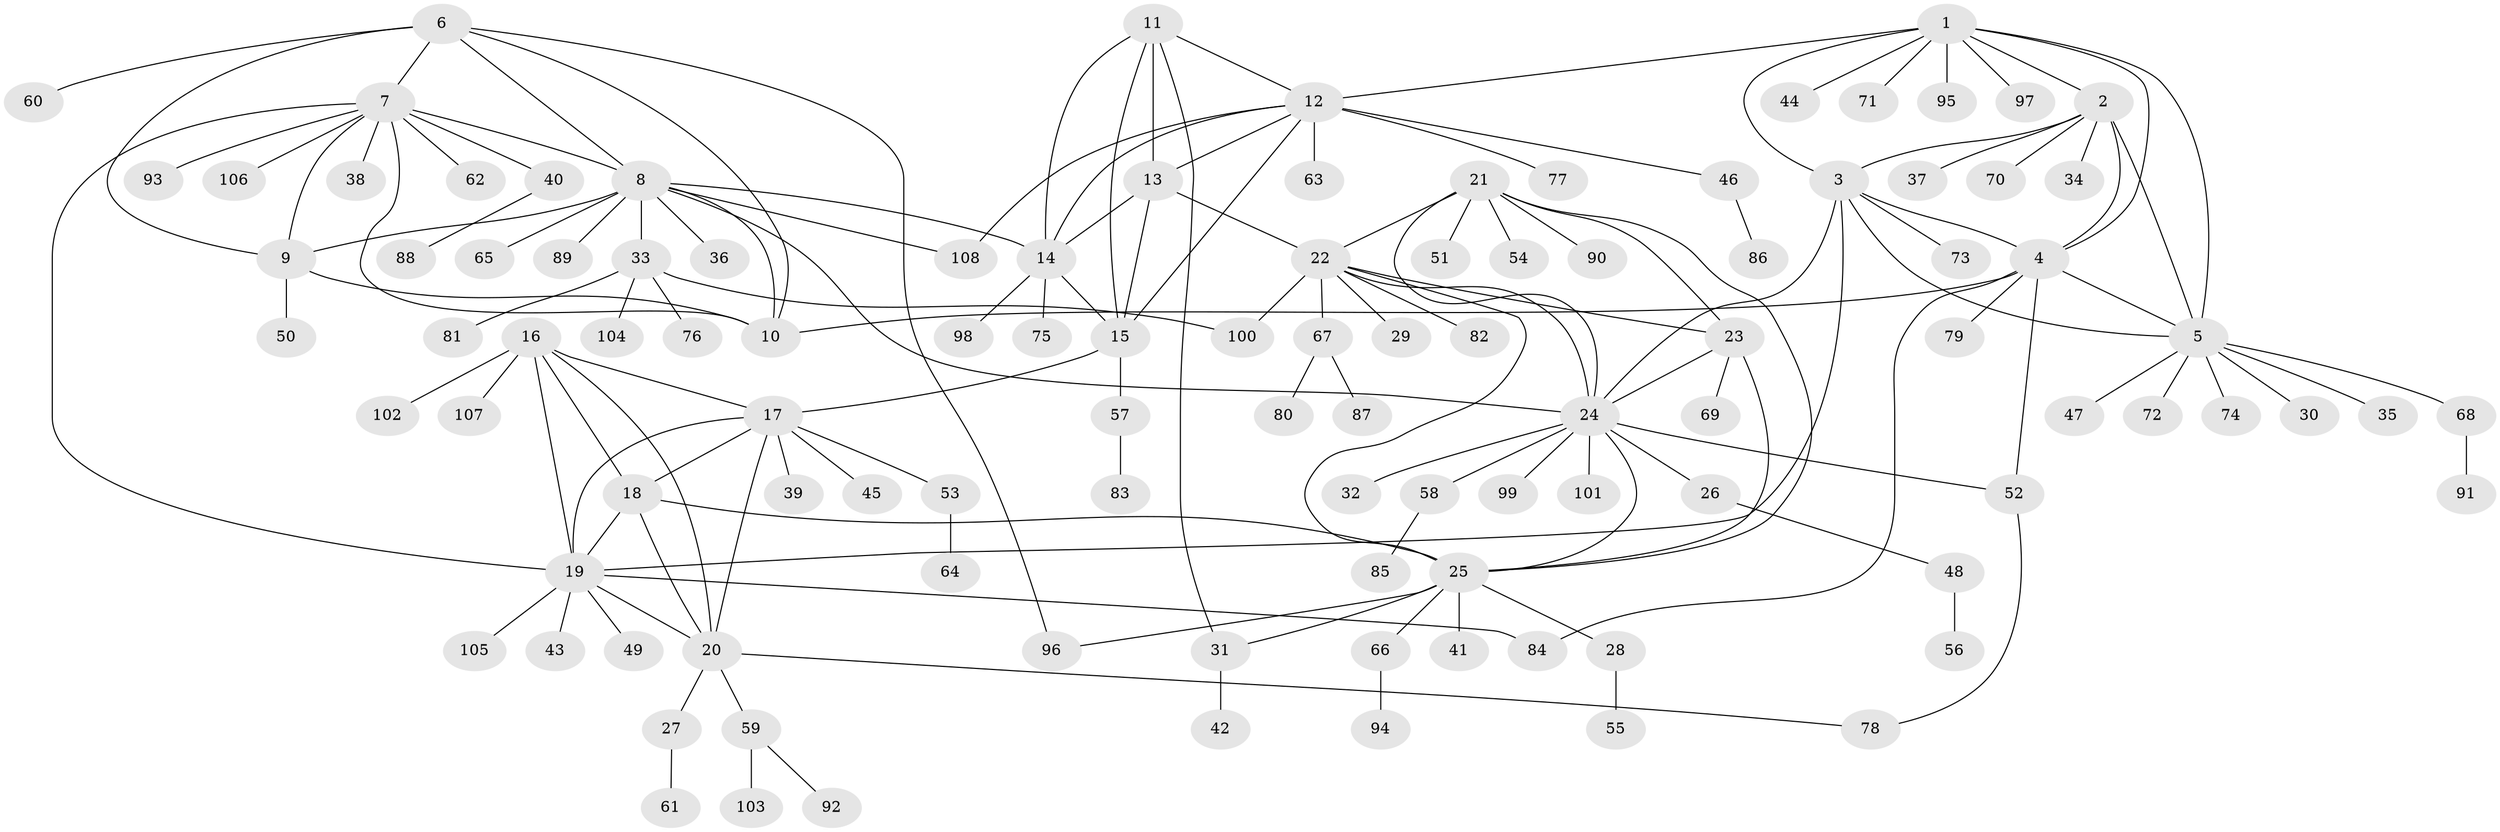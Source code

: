 // Generated by graph-tools (version 1.1) at 2025/16/03/09/25 04:16:05]
// undirected, 108 vertices, 150 edges
graph export_dot {
graph [start="1"]
  node [color=gray90,style=filled];
  1;
  2;
  3;
  4;
  5;
  6;
  7;
  8;
  9;
  10;
  11;
  12;
  13;
  14;
  15;
  16;
  17;
  18;
  19;
  20;
  21;
  22;
  23;
  24;
  25;
  26;
  27;
  28;
  29;
  30;
  31;
  32;
  33;
  34;
  35;
  36;
  37;
  38;
  39;
  40;
  41;
  42;
  43;
  44;
  45;
  46;
  47;
  48;
  49;
  50;
  51;
  52;
  53;
  54;
  55;
  56;
  57;
  58;
  59;
  60;
  61;
  62;
  63;
  64;
  65;
  66;
  67;
  68;
  69;
  70;
  71;
  72;
  73;
  74;
  75;
  76;
  77;
  78;
  79;
  80;
  81;
  82;
  83;
  84;
  85;
  86;
  87;
  88;
  89;
  90;
  91;
  92;
  93;
  94;
  95;
  96;
  97;
  98;
  99;
  100;
  101;
  102;
  103;
  104;
  105;
  106;
  107;
  108;
  1 -- 2;
  1 -- 3;
  1 -- 4;
  1 -- 5;
  1 -- 12;
  1 -- 44;
  1 -- 71;
  1 -- 95;
  1 -- 97;
  2 -- 3;
  2 -- 4;
  2 -- 5;
  2 -- 34;
  2 -- 37;
  2 -- 70;
  3 -- 4;
  3 -- 5;
  3 -- 19;
  3 -- 24;
  3 -- 73;
  4 -- 5;
  4 -- 10;
  4 -- 52;
  4 -- 79;
  4 -- 84;
  5 -- 30;
  5 -- 35;
  5 -- 47;
  5 -- 68;
  5 -- 72;
  5 -- 74;
  6 -- 7;
  6 -- 8;
  6 -- 9;
  6 -- 10;
  6 -- 60;
  6 -- 96;
  7 -- 8;
  7 -- 9;
  7 -- 10;
  7 -- 19;
  7 -- 38;
  7 -- 40;
  7 -- 62;
  7 -- 93;
  7 -- 106;
  8 -- 9;
  8 -- 10;
  8 -- 14;
  8 -- 24;
  8 -- 33;
  8 -- 36;
  8 -- 65;
  8 -- 89;
  8 -- 108;
  9 -- 10;
  9 -- 50;
  11 -- 12;
  11 -- 13;
  11 -- 14;
  11 -- 15;
  11 -- 31;
  12 -- 13;
  12 -- 14;
  12 -- 15;
  12 -- 46;
  12 -- 63;
  12 -- 77;
  12 -- 108;
  13 -- 14;
  13 -- 15;
  13 -- 22;
  14 -- 15;
  14 -- 75;
  14 -- 98;
  15 -- 17;
  15 -- 57;
  16 -- 17;
  16 -- 18;
  16 -- 19;
  16 -- 20;
  16 -- 102;
  16 -- 107;
  17 -- 18;
  17 -- 19;
  17 -- 20;
  17 -- 39;
  17 -- 45;
  17 -- 53;
  18 -- 19;
  18 -- 20;
  18 -- 25;
  19 -- 20;
  19 -- 43;
  19 -- 49;
  19 -- 84;
  19 -- 105;
  20 -- 27;
  20 -- 59;
  20 -- 78;
  21 -- 22;
  21 -- 23;
  21 -- 24;
  21 -- 25;
  21 -- 51;
  21 -- 54;
  21 -- 90;
  22 -- 23;
  22 -- 24;
  22 -- 25;
  22 -- 29;
  22 -- 67;
  22 -- 82;
  22 -- 100;
  23 -- 24;
  23 -- 25;
  23 -- 69;
  24 -- 25;
  24 -- 26;
  24 -- 32;
  24 -- 52;
  24 -- 58;
  24 -- 99;
  24 -- 101;
  25 -- 28;
  25 -- 31;
  25 -- 41;
  25 -- 66;
  25 -- 96;
  26 -- 48;
  27 -- 61;
  28 -- 55;
  31 -- 42;
  33 -- 76;
  33 -- 81;
  33 -- 100;
  33 -- 104;
  40 -- 88;
  46 -- 86;
  48 -- 56;
  52 -- 78;
  53 -- 64;
  57 -- 83;
  58 -- 85;
  59 -- 92;
  59 -- 103;
  66 -- 94;
  67 -- 80;
  67 -- 87;
  68 -- 91;
}
